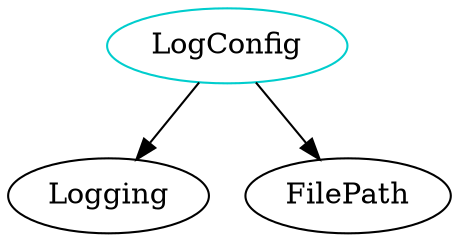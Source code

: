 digraph logconfig{
LogConfig	[shape=oval, color=cyan3, label="LogConfig"];
LogConfig -> Logging;
LogConfig -> FilePath;
}
